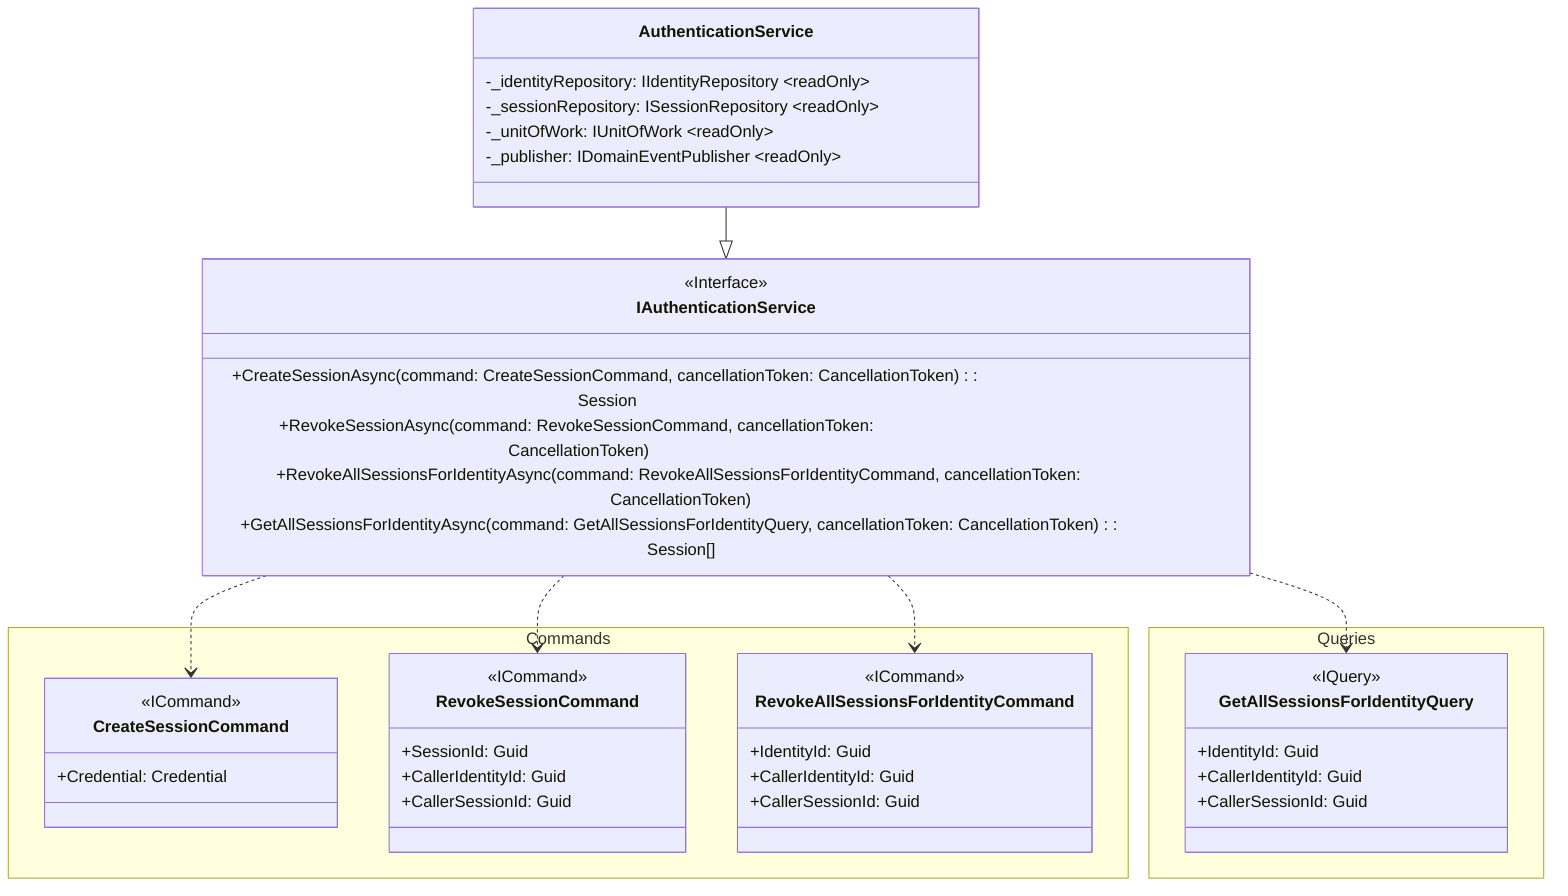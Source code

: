 classDiagram
    namespace Commands {
        class CreateSessionCommand
        class RevokeSessionCommand
        class RevokeAllSessionsForIdentityCommand
    }

    namespace Queries {
        class GetAllSessionsForIdentityQuery
    }

    class AuthenticationService {
        -_identityRepository: IIdentityRepository ~readOnly~
        -_sessionRepository: ISessionRepository ~readOnly~
        -_unitOfWork: IUnitOfWork ~readOnly~
        -_publisher: IDomainEventPublisher ~readOnly~
    }
    AuthenticationService --|> IAuthenticationService

    class IAuthenticationService {
        <<Interface>>
        +CreateSessionAsync(command: CreateSessionCommand, cancellationToken: CancellationToken): Session
        +RevokeSessionAsync(command: RevokeSessionCommand, cancellationToken: CancellationToken)
        +RevokeAllSessionsForIdentityAsync(command: RevokeAllSessionsForIdentityCommand, cancellationToken: CancellationToken)
        +GetAllSessionsForIdentityAsync(command: GetAllSessionsForIdentityQuery, cancellationToken: CancellationToken): Session[]
    }
    IAuthenticationService ..> CreateSessionCommand
    IAuthenticationService ..> RevokeSessionCommand
    IAuthenticationService ..> RevokeAllSessionsForIdentityCommand
    IAuthenticationService ..> GetAllSessionsForIdentityQuery

    class CreateSessionCommand {
        <<ICommand>>
        +Credential: Credential
    }

    class RevokeSessionCommand {
        <<ICommand>>
        +SessionId: Guid
        +CallerIdentityId: Guid
        +CallerSessionId: Guid
    }

    class RevokeAllSessionsForIdentityCommand {
        <<ICommand>>
        +IdentityId: Guid
        +CallerIdentityId: Guid
        +CallerSessionId: Guid
    }

    class GetAllSessionsForIdentityQuery {
        <<IQuery>>
        +IdentityId: Guid
        +CallerIdentityId: Guid
        +CallerSessionId: Guid
    }